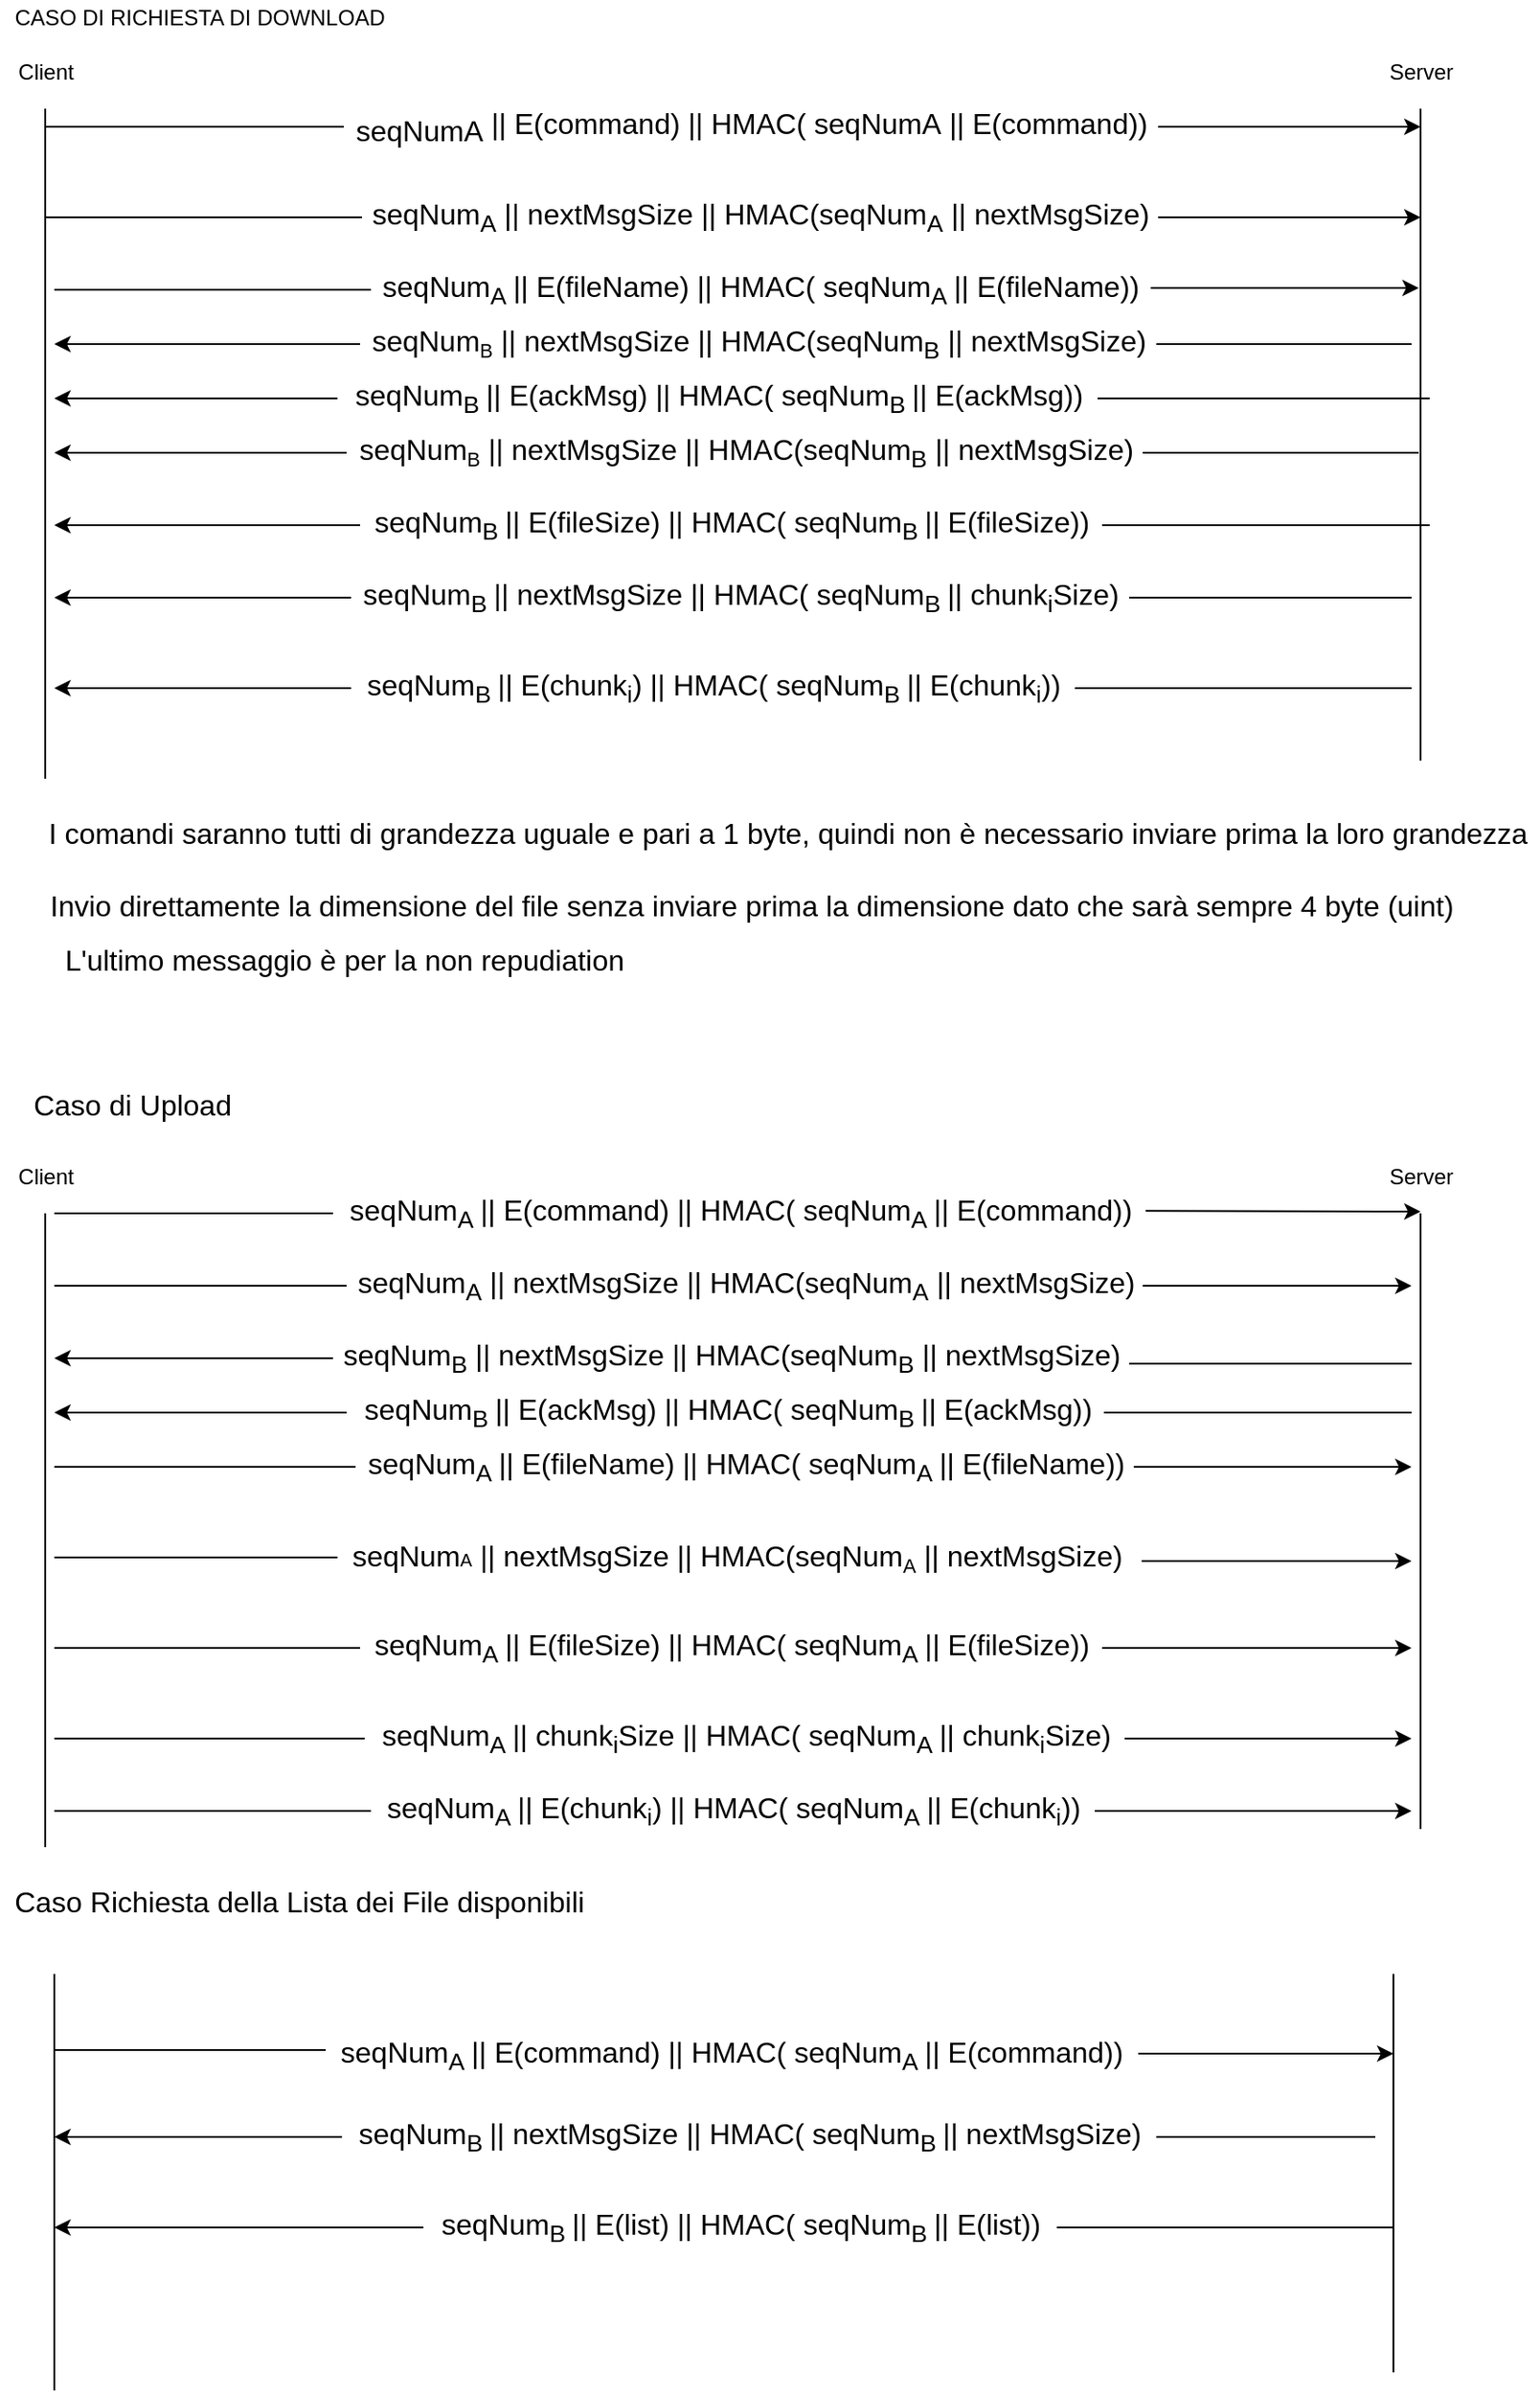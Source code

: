 <mxfile version="13.7.1" type="device"><diagram id="Vwb2-a78UGoPll3EQ6Tj" name="Page-1"><mxGraphModel dx="946" dy="565" grid="1" gridSize="10" guides="1" tooltips="1" connect="1" arrows="1" fold="1" page="1" pageScale="1" pageWidth="827" pageHeight="1169" math="0" shadow="0"><root><mxCell id="0"/><mxCell id="1" parent="0"/><mxCell id="bOjy5GTZy2bxLIjs2Rds-1" value="" style="endArrow=none;html=1;" parent="1" edge="1"><mxGeometry width="50" height="50" relative="1" as="geometry"><mxPoint x="55" y="460" as="sourcePoint"/><mxPoint x="55" y="90" as="targetPoint"/></mxGeometry></mxCell><mxCell id="bOjy5GTZy2bxLIjs2Rds-2" value="" style="endArrow=none;html=1;" parent="1" edge="1"><mxGeometry width="50" height="50" relative="1" as="geometry"><mxPoint x="815" y="450" as="sourcePoint"/><mxPoint x="815" y="90" as="targetPoint"/></mxGeometry></mxCell><mxCell id="bOjy5GTZy2bxLIjs2Rds-3" value="Client" style="text;html=1;align=center;verticalAlign=middle;resizable=0;points=[];autosize=1;" parent="1" vertex="1"><mxGeometry x="30" y="60" width="50" height="20" as="geometry"/></mxCell><mxCell id="bOjy5GTZy2bxLIjs2Rds-4" value="Server" style="text;html=1;align=center;verticalAlign=middle;resizable=0;points=[];autosize=1;" parent="1" vertex="1"><mxGeometry x="790" y="60" width="50" height="20" as="geometry"/></mxCell><mxCell id="bOjy5GTZy2bxLIjs2Rds-5" value="" style="endArrow=classic;html=1;" parent="1" source="bOjy5GTZy2bxLIjs2Rds-6" edge="1"><mxGeometry width="50" height="50" relative="1" as="geometry"><mxPoint x="55" y="150" as="sourcePoint"/><mxPoint x="815" y="100" as="targetPoint"/></mxGeometry></mxCell><mxCell id="bOjy5GTZy2bxLIjs2Rds-7" value="I comandi saranno tutti di grandezza uguale e pari a 1 byte, quindi non è necessario inviare prima la loro grandezza" style="text;html=1;align=center;verticalAlign=middle;resizable=0;points=[];autosize=1;fontSize=16;" parent="1" vertex="1"><mxGeometry x="50" y="480" width="830" height="20" as="geometry"/></mxCell><mxCell id="bOjy5GTZy2bxLIjs2Rds-10" value="CASO DI RICHIESTA DI DOWNLOAD" style="text;html=1;align=center;verticalAlign=middle;resizable=0;points=[];autosize=1;" parent="1" vertex="1"><mxGeometry x="30" y="30" width="220" height="20" as="geometry"/></mxCell><mxCell id="bOjy5GTZy2bxLIjs2Rds-14" value="" style="endArrow=classic;html=1;" parent="1" source="XQBQ6-OrUa02S3EuK8sc-4" edge="1"><mxGeometry width="50" height="50" relative="1" as="geometry"><mxPoint x="810" y="280" as="sourcePoint"/><mxPoint x="60" y="320" as="targetPoint"/></mxGeometry></mxCell><mxCell id="bOjy5GTZy2bxLIjs2Rds-16" value="Invio direttamente la dimensione del file senza inviare prima la dimensione dato che sarà sempre 4 byte (uint)" style="text;html=1;align=center;verticalAlign=middle;resizable=0;points=[];autosize=1;fontSize=16;" parent="1" vertex="1"><mxGeometry x="50" y="520" width="790" height="20" as="geometry"/></mxCell><mxCell id="bOjy5GTZy2bxLIjs2Rds-17" value="" style="endArrow=none;html=1;endFill=0;startArrow=none;startFill=0;" parent="1" source="XQBQ6-OrUa02S3EuK8sc-6" edge="1"><mxGeometry width="50" height="50" relative="1" as="geometry"><mxPoint x="60" y="350" as="sourcePoint"/><mxPoint x="810" y="360" as="targetPoint"/></mxGeometry></mxCell><mxCell id="bOjy5GTZy2bxLIjs2Rds-20" value="" style="endArrow=classic;html=1;" parent="1" source="XQBQ6-OrUa02S3EuK8sc-9" edge="1"><mxGeometry width="50" height="50" relative="1" as="geometry"><mxPoint x="810" y="410" as="sourcePoint"/><mxPoint x="60" y="410" as="targetPoint"/></mxGeometry></mxCell><mxCell id="bOjy5GTZy2bxLIjs2Rds-24" value="L'ultimo messaggio è per la non repudiation" style="text;html=1;align=center;verticalAlign=middle;resizable=0;points=[];autosize=1;fontSize=16;" parent="1" vertex="1"><mxGeometry x="60" y="550" width="320" height="20" as="geometry"/></mxCell><mxCell id="bOjy5GTZy2bxLIjs2Rds-26" value="Caso di Upload&amp;nbsp;" style="text;html=1;align=center;verticalAlign=middle;resizable=0;points=[];autosize=1;fontSize=16;" parent="1" vertex="1"><mxGeometry x="40" y="630" width="130" height="20" as="geometry"/></mxCell><mxCell id="bOjy5GTZy2bxLIjs2Rds-27" value="" style="endArrow=none;html=1;" parent="1" edge="1"><mxGeometry width="50" height="50" relative="1" as="geometry"><mxPoint x="55" y="1050" as="sourcePoint"/><mxPoint x="55" y="700" as="targetPoint"/></mxGeometry></mxCell><mxCell id="bOjy5GTZy2bxLIjs2Rds-28" value="" style="endArrow=none;html=1;" parent="1" edge="1"><mxGeometry width="50" height="50" relative="1" as="geometry"><mxPoint x="815" y="1040" as="sourcePoint"/><mxPoint x="815" y="700" as="targetPoint"/></mxGeometry></mxCell><mxCell id="bOjy5GTZy2bxLIjs2Rds-29" value="Client" style="text;html=1;align=center;verticalAlign=middle;resizable=0;points=[];autosize=1;" parent="1" vertex="1"><mxGeometry x="30" y="670" width="50" height="20" as="geometry"/></mxCell><mxCell id="bOjy5GTZy2bxLIjs2Rds-30" value="Server" style="text;html=1;align=center;verticalAlign=middle;resizable=0;points=[];autosize=1;" parent="1" vertex="1"><mxGeometry x="790" y="670" width="50" height="20" as="geometry"/></mxCell><mxCell id="bOjy5GTZy2bxLIjs2Rds-31" value="" style="endArrow=classic;html=1;exitX=0.998;exitY=0.433;exitDx=0;exitDy=0;exitPerimeter=0;" parent="1" source="XQBQ6-OrUa02S3EuK8sc-11" edge="1"><mxGeometry width="50" height="50" relative="1" as="geometry"><mxPoint x="55" y="720" as="sourcePoint"/><mxPoint x="815" y="699" as="targetPoint"/></mxGeometry></mxCell><mxCell id="bOjy5GTZy2bxLIjs2Rds-33" value="" style="endArrow=classic;html=1;" parent="1" source="XQBQ6-OrUa02S3EuK8sc-13" edge="1"><mxGeometry width="50" height="50" relative="1" as="geometry"><mxPoint x="60" y="770" as="sourcePoint"/><mxPoint x="810" y="840" as="targetPoint"/></mxGeometry></mxCell><mxCell id="bOjy5GTZy2bxLIjs2Rds-37" value="" style="endArrow=classic;html=1;endFill=1;startArrow=none;startFill=0;" parent="1" source="XQBQ6-OrUa02S3EuK8sc-17" edge="1"><mxGeometry width="50" height="50" relative="1" as="geometry"><mxPoint x="60" y="920" as="sourcePoint"/><mxPoint x="810" y="990" as="targetPoint"/></mxGeometry></mxCell><mxCell id="bOjy5GTZy2bxLIjs2Rds-41" value="" style="endArrow=classic;html=1;fontSize=16;" parent="1" source="XQBQ6-OrUa02S3EuK8sc-19" edge="1"><mxGeometry width="50" height="50" relative="1" as="geometry"><mxPoint x="50" y="970" as="sourcePoint"/><mxPoint x="810" y="1030" as="targetPoint"/></mxGeometry></mxCell><mxCell id="bOjy5GTZy2bxLIjs2Rds-42" value="" style="endArrow=classic;html=1;fontSize=16;" parent="1" source="XQBQ6-OrUa02S3EuK8sc-15" edge="1"><mxGeometry width="50" height="50" relative="1" as="geometry"><mxPoint x="60" y="860" as="sourcePoint"/><mxPoint x="810" y="940" as="targetPoint"/></mxGeometry></mxCell><mxCell id="bOjy5GTZy2bxLIjs2Rds-43" value="Caso Richiesta della Lista dei File disponibili" style="text;html=1;align=center;verticalAlign=middle;resizable=0;points=[];autosize=1;fontSize=16;" parent="1" vertex="1"><mxGeometry x="30" y="1070" width="330" height="20" as="geometry"/></mxCell><mxCell id="bOjy5GTZy2bxLIjs2Rds-44" value="" style="endArrow=none;html=1;fontSize=16;" parent="1" edge="1"><mxGeometry width="50" height="50" relative="1" as="geometry"><mxPoint x="60" y="1350" as="sourcePoint"/><mxPoint x="60" y="1120" as="targetPoint"/></mxGeometry></mxCell><mxCell id="bOjy5GTZy2bxLIjs2Rds-45" value="" style="endArrow=none;html=1;fontSize=16;" parent="1" edge="1"><mxGeometry width="50" height="50" relative="1" as="geometry"><mxPoint x="800" y="1340" as="sourcePoint"/><mxPoint x="800" y="1120" as="targetPoint"/></mxGeometry></mxCell><mxCell id="bOjy5GTZy2bxLIjs2Rds-48" value="" style="endArrow=classic;html=1;fontSize=16;exitX=1;exitY=0.45;exitDx=0;exitDy=0;exitPerimeter=0;" parent="1" source="XQBQ6-OrUa02S3EuK8sc-21" edge="1"><mxGeometry width="50" height="50" relative="1" as="geometry"><mxPoint x="60" y="1160" as="sourcePoint"/><mxPoint x="800" y="1164" as="targetPoint"/></mxGeometry></mxCell><mxCell id="bOjy5GTZy2bxLIjs2Rds-51" value="" style="endArrow=classic;html=1;fontSize=16;" parent="1" source="XQBQ6-OrUa02S3EuK8sc-23" edge="1"><mxGeometry width="50" height="50" relative="1" as="geometry"><mxPoint x="790" y="1210" as="sourcePoint"/><mxPoint x="60" y="1210" as="targetPoint"/></mxGeometry></mxCell><mxCell id="bOjy5GTZy2bxLIjs2Rds-52" value="" style="endArrow=classic;html=1;fontSize=16;" parent="1" source="XQBQ6-OrUa02S3EuK8sc-25" edge="1"><mxGeometry width="50" height="50" relative="1" as="geometry"><mxPoint x="800" y="1260" as="sourcePoint"/><mxPoint x="60" y="1260" as="targetPoint"/></mxGeometry></mxCell><mxCell id="bOjy5GTZy2bxLIjs2Rds-6" value="&lt;font style=&quot;font-size: 16px&quot;&gt;&lt;sub&gt;&lt;font style=&quot;font-size: 16px&quot;&gt;seqNum&lt;/font&gt;&lt;font style=&quot;font-size: 16px&quot;&gt;A&lt;/font&gt;&lt;font style=&quot;font-size: 16px&quot;&gt;&amp;nbsp;&lt;/font&gt;&lt;/sub&gt;&lt;font style=&quot;font-size: 16px&quot;&gt;|| E(command) ||&amp;nbsp;&lt;/font&gt;&lt;font style=&quot;font-size: 16px&quot;&gt;&lt;font style=&quot;font-size: 16px&quot;&gt;HMAC(&amp;nbsp;&lt;/font&gt;&lt;span style=&quot;font-size: medium&quot;&gt;seqNum&lt;/span&gt;&lt;font style=&quot;font-size: 16px&quot;&gt;A&lt;/font&gt;&lt;sub style=&quot;font-size: 16px&quot;&gt;&amp;nbsp;&lt;/sub&gt;&lt;font style=&quot;font-size: 16px&quot;&gt;|| E(command))&lt;/font&gt;&lt;/font&gt;&lt;/font&gt;" style="text;html=1;align=center;verticalAlign=middle;resizable=0;points=[];autosize=1;" parent="1" vertex="1"><mxGeometry x="220" y="90" width="450" height="20" as="geometry"/></mxCell><mxCell id="XQBQ6-OrUa02S3EuK8sc-3" value="" style="endArrow=none;html=1;endFill=0;" parent="1" target="bOjy5GTZy2bxLIjs2Rds-6" edge="1"><mxGeometry width="50" height="50" relative="1" as="geometry"><mxPoint x="55" y="100" as="sourcePoint"/><mxPoint x="815" y="150" as="targetPoint"/></mxGeometry></mxCell><mxCell id="XQBQ6-OrUa02S3EuK8sc-4" value="&lt;font style=&quot;font-size: 16px&quot;&gt;seqNum&lt;sub&gt;B&amp;nbsp;&lt;/sub&gt;|| E(fileSize) ||&amp;nbsp;HMAC(&amp;nbsp;seqNum&lt;sub&gt;B&amp;nbsp;&lt;/sub&gt;|| E(fileSize))&lt;/font&gt;" style="text;html=1;align=center;verticalAlign=middle;resizable=0;points=[];autosize=1;" parent="1" vertex="1"><mxGeometry x="229" y="310" width="410" height="20" as="geometry"/></mxCell><mxCell id="XQBQ6-OrUa02S3EuK8sc-5" value="" style="endArrow=none;html=1;endFill=0;" parent="1" target="XQBQ6-OrUa02S3EuK8sc-4" edge="1"><mxGeometry width="50" height="50" relative="1" as="geometry"><mxPoint x="820" y="320" as="sourcePoint"/><mxPoint x="60" y="280" as="targetPoint"/></mxGeometry></mxCell><mxCell id="XQBQ6-OrUa02S3EuK8sc-6" value="&lt;font style=&quot;font-size: 16px&quot;&gt;&lt;span style=&quot;font-size: medium&quot;&gt;seqNum&lt;sub&gt;B&lt;/sub&gt;&lt;/span&gt;&lt;sub&gt;&amp;nbsp;&lt;/sub&gt;|| nextMsgSize&amp;nbsp;||&amp;nbsp;HMAC(&amp;nbsp;&lt;span style=&quot;font-size: medium&quot;&gt;seqNum&lt;sub&gt;B&lt;/sub&gt;&lt;/span&gt;&lt;sub&gt;&amp;nbsp;&lt;/sub&gt;||&amp;nbsp;chunk&lt;sub&gt;i&lt;/sub&gt;Size)&lt;/font&gt;" style="text;html=1;align=center;verticalAlign=middle;resizable=0;points=[];autosize=1;" parent="1" vertex="1"><mxGeometry x="224" y="350" width="430" height="20" as="geometry"/></mxCell><mxCell id="XQBQ6-OrUa02S3EuK8sc-7" value="" style="endArrow=none;html=1;endFill=0;startArrow=classic;startFill=1;" parent="1" target="XQBQ6-OrUa02S3EuK8sc-6" edge="1"><mxGeometry width="50" height="50" relative="1" as="geometry"><mxPoint x="60" y="360" as="sourcePoint"/><mxPoint x="810" y="350" as="targetPoint"/></mxGeometry></mxCell><mxCell id="XQBQ6-OrUa02S3EuK8sc-9" value="&lt;font style=&quot;font-size: 16px&quot;&gt;seqNum&lt;sub&gt;B&amp;nbsp;&lt;/sub&gt;|| E(chunk&lt;sub&gt;i&lt;/sub&gt;)&amp;nbsp;||&amp;nbsp;HMAC(&amp;nbsp;seqNum&lt;sub&gt;B&amp;nbsp;&lt;/sub&gt;|| E(chunk&lt;sub&gt;i&lt;/sub&gt;))&lt;/font&gt;" style="text;html=1;align=center;verticalAlign=middle;resizable=0;points=[];autosize=1;" parent="1" vertex="1"><mxGeometry x="224" y="400" width="400" height="20" as="geometry"/></mxCell><mxCell id="XQBQ6-OrUa02S3EuK8sc-10" value="" style="endArrow=none;html=1;endFill=0;" parent="1" target="XQBQ6-OrUa02S3EuK8sc-9" edge="1"><mxGeometry width="50" height="50" relative="1" as="geometry"><mxPoint x="810" y="410" as="sourcePoint"/><mxPoint x="50" y="410" as="targetPoint"/></mxGeometry></mxCell><mxCell id="XQBQ6-OrUa02S3EuK8sc-11" value="&lt;font style=&quot;font-size: 16px&quot;&gt;seqNum&lt;span style=&quot;font-size: 16px&quot;&gt;&lt;sub&gt;A&lt;/sub&gt;&lt;/span&gt;&lt;sub&gt;&amp;nbsp;&lt;/sub&gt;|| E(command) ||&amp;nbsp;HMAC(&amp;nbsp;seqNum&lt;sub&gt;A&lt;/sub&gt;&lt;sub&gt;&amp;nbsp;&lt;/sub&gt;|| E(command))&lt;/font&gt;" style="text;html=1;align=center;verticalAlign=middle;resizable=0;points=[];autosize=1;" parent="1" vertex="1"><mxGeometry x="214" y="690" width="450" height="20" as="geometry"/></mxCell><mxCell id="XQBQ6-OrUa02S3EuK8sc-12" value="" style="endArrow=none;html=1;endFill=0;" parent="1" target="XQBQ6-OrUa02S3EuK8sc-11" edge="1"><mxGeometry width="50" height="50" relative="1" as="geometry"><mxPoint x="60" y="700" as="sourcePoint"/><mxPoint x="214" y="710" as="targetPoint"/></mxGeometry></mxCell><mxCell id="XQBQ6-OrUa02S3EuK8sc-13" value="&lt;font style=&quot;font-size: 16px&quot;&gt;&lt;span style=&quot;font-size: medium&quot;&gt;seqNum&lt;sub&gt;A&lt;/sub&gt;&lt;/span&gt;&lt;sub&gt;&amp;nbsp;&lt;/sub&gt;|| E(fileName) ||&amp;nbsp;HMAC(&amp;nbsp;&lt;span style=&quot;font-size: medium&quot;&gt;seqNum&lt;sub&gt;A&lt;/sub&gt;&lt;/span&gt;&lt;sub&gt;&amp;nbsp;&lt;/sub&gt;|| E(fileName))&lt;/font&gt;" style="text;html=1;align=center;verticalAlign=middle;resizable=0;points=[];autosize=1;" parent="1" vertex="1"><mxGeometry x="226.5" y="830" width="430" height="20" as="geometry"/></mxCell><mxCell id="XQBQ6-OrUa02S3EuK8sc-14" value="" style="endArrow=none;html=1;endFill=0;" parent="1" target="XQBQ6-OrUa02S3EuK8sc-13" edge="1"><mxGeometry width="50" height="50" relative="1" as="geometry"><mxPoint x="60" y="840" as="sourcePoint"/><mxPoint x="810" y="770" as="targetPoint"/></mxGeometry></mxCell><mxCell id="XQBQ6-OrUa02S3EuK8sc-15" value="&lt;font style=&quot;font-size: 16px&quot;&gt;seqNum&lt;sub&gt;A&lt;/sub&gt;&lt;sub&gt;&amp;nbsp;&lt;/sub&gt;|| E(fileSize) ||&amp;nbsp;HMAC(&amp;nbsp;seqNum&lt;sub&gt;A&lt;/sub&gt;&lt;sub&gt;&amp;nbsp;&lt;/sub&gt;|| E(fileSize))&lt;/font&gt;" style="text;html=1;align=center;verticalAlign=middle;resizable=0;points=[];autosize=1;" parent="1" vertex="1"><mxGeometry x="229" y="930" width="410" height="20" as="geometry"/></mxCell><mxCell id="XQBQ6-OrUa02S3EuK8sc-16" value="" style="endArrow=none;html=1;fontSize=16;endFill=0;" parent="1" target="XQBQ6-OrUa02S3EuK8sc-15" edge="1"><mxGeometry width="50" height="50" relative="1" as="geometry"><mxPoint x="60" y="940" as="sourcePoint"/><mxPoint x="810" y="860" as="targetPoint"/></mxGeometry></mxCell><mxCell id="XQBQ6-OrUa02S3EuK8sc-17" value="&lt;font style=&quot;font-size: 16px&quot;&gt;&lt;span style=&quot;font-size: medium&quot;&gt;seqNum&lt;/span&gt;&lt;sub&gt;A&lt;/sub&gt;&lt;sub&gt;&amp;nbsp;&lt;/sub&gt;|| chunk&lt;sub&gt;i&lt;/sub&gt;Size ||&amp;nbsp;HMAC(&amp;nbsp;&lt;span style=&quot;font-size: medium&quot;&gt;seqNum&lt;/span&gt;&lt;sub&gt;A&lt;/sub&gt;&lt;sub&gt;&amp;nbsp;&lt;/sub&gt;||&amp;nbsp;chunk&lt;sub&gt;i&lt;/sub&gt;Size)&lt;/font&gt;" style="text;html=1;align=center;verticalAlign=middle;resizable=0;points=[];autosize=1;" parent="1" vertex="1"><mxGeometry x="231.5" y="980" width="420" height="20" as="geometry"/></mxCell><mxCell id="XQBQ6-OrUa02S3EuK8sc-18" value="" style="endArrow=none;html=1;endFill=0;startArrow=none;startFill=0;" parent="1" target="XQBQ6-OrUa02S3EuK8sc-17" edge="1"><mxGeometry width="50" height="50" relative="1" as="geometry"><mxPoint x="60" y="990" as="sourcePoint"/><mxPoint x="810" y="920" as="targetPoint"/></mxGeometry></mxCell><mxCell id="XQBQ6-OrUa02S3EuK8sc-19" value="&lt;font style=&quot;font-size: 16px&quot;&gt;seqNum&lt;sub&gt;A&lt;/sub&gt;&lt;sub&gt;&amp;nbsp;&lt;/sub&gt;|| E(chunk&lt;sub&gt;i&lt;/sub&gt;)&amp;nbsp;||&amp;nbsp;HMAC(&amp;nbsp;seqNum&lt;sub&gt;A&lt;/sub&gt;&lt;sub&gt;&amp;nbsp;&lt;/sub&gt;|| E(chunk&lt;sub&gt;i&lt;/sub&gt;))&lt;/font&gt;" style="text;html=1;align=center;verticalAlign=middle;resizable=0;points=[];autosize=1;" parent="1" vertex="1"><mxGeometry x="235" y="1020" width="400" height="20" as="geometry"/></mxCell><mxCell id="XQBQ6-OrUa02S3EuK8sc-20" value="" style="endArrow=none;html=1;fontSize=16;endFill=0;" parent="1" target="XQBQ6-OrUa02S3EuK8sc-19" edge="1"><mxGeometry width="50" height="50" relative="1" as="geometry"><mxPoint x="60" y="1030" as="sourcePoint"/><mxPoint x="810" y="970" as="targetPoint"/></mxGeometry></mxCell><mxCell id="XQBQ6-OrUa02S3EuK8sc-21" value="&lt;font style=&quot;font-size: 16px&quot;&gt;seqNum&lt;span style=&quot;font-size: 16px&quot;&gt;&lt;sub&gt;A&lt;/sub&gt;&lt;/span&gt;&lt;sub&gt;&amp;nbsp;&lt;/sub&gt;|| E(command) ||&amp;nbsp;HMAC(&amp;nbsp;seqNum&lt;sub&gt;A&lt;/sub&gt;&lt;sub&gt;&amp;nbsp;&lt;/sub&gt;|| E(command))&lt;/font&gt;" style="text;html=1;align=center;verticalAlign=middle;resizable=0;points=[];autosize=1;" parent="1" vertex="1"><mxGeometry x="209" y="1155" width="450" height="20" as="geometry"/></mxCell><mxCell id="XQBQ6-OrUa02S3EuK8sc-22" value="" style="endArrow=none;html=1;fontSize=16;endFill=0;" parent="1" edge="1"><mxGeometry width="50" height="50" relative="1" as="geometry"><mxPoint x="60" y="1162" as="sourcePoint"/><mxPoint x="210" y="1162" as="targetPoint"/></mxGeometry></mxCell><mxCell id="XQBQ6-OrUa02S3EuK8sc-23" value="&lt;font style=&quot;font-size: 16px&quot;&gt;seqNum&lt;sub&gt;B&amp;nbsp;&lt;/sub&gt;|| nextMsgSize ||&amp;nbsp;HMAC(&amp;nbsp;seqNum&lt;sub&gt;B&amp;nbsp;&lt;/sub&gt;|| nextMsgSize)&lt;/font&gt;" style="text;html=1;align=center;verticalAlign=middle;resizable=0;points=[];autosize=1;" parent="1" vertex="1"><mxGeometry x="219" y="1200" width="450" height="20" as="geometry"/></mxCell><mxCell id="XQBQ6-OrUa02S3EuK8sc-24" value="" style="endArrow=none;html=1;fontSize=16;endFill=0;" parent="1" target="XQBQ6-OrUa02S3EuK8sc-23" edge="1"><mxGeometry width="50" height="50" relative="1" as="geometry"><mxPoint x="790" y="1210" as="sourcePoint"/><mxPoint x="60" y="1210" as="targetPoint"/></mxGeometry></mxCell><mxCell id="XQBQ6-OrUa02S3EuK8sc-25" value="&lt;font style=&quot;font-size: 16px&quot;&gt;seqNum&lt;sub&gt;B&amp;nbsp;&lt;/sub&gt;|| E(list) ||&amp;nbsp;HMAC(&amp;nbsp;seqNum&lt;sub&gt;B&amp;nbsp;&lt;/sub&gt;|| E(list))&lt;/font&gt;" style="text;html=1;align=center;verticalAlign=middle;resizable=0;points=[];autosize=1;" parent="1" vertex="1"><mxGeometry x="264" y="1250" width="350" height="20" as="geometry"/></mxCell><mxCell id="XQBQ6-OrUa02S3EuK8sc-26" value="" style="endArrow=none;html=1;fontSize=16;strokeWidth=1;endFill=0;" parent="1" target="XQBQ6-OrUa02S3EuK8sc-25" edge="1"><mxGeometry width="50" height="50" relative="1" as="geometry"><mxPoint x="800" y="1260" as="sourcePoint"/><mxPoint x="60" y="1260" as="targetPoint"/></mxGeometry></mxCell><mxCell id="-BeE20WJSijM5-Gc5LVf-2" value="" style="endArrow=classic;html=1;" parent="1" source="-BeE20WJSijM5-Gc5LVf-1" edge="1"><mxGeometry width="50" height="50" relative="1" as="geometry"><mxPoint x="55" y="140" as="sourcePoint"/><mxPoint x="815" y="150" as="targetPoint"/></mxGeometry></mxCell><mxCell id="-BeE20WJSijM5-Gc5LVf-1" value="&lt;font style=&quot;font-size: 16px&quot;&gt;&lt;font style=&quot;font-size: 16px&quot;&gt;seqNum&lt;sub&gt;A&lt;/sub&gt;&amp;nbsp;|| nextMsgSize || HMAC(seqNum&lt;sub&gt;A&lt;/sub&gt;&amp;nbsp;|| nextMsgSize&lt;/font&gt;&lt;font style=&quot;font-size: 16px&quot;&gt;)&lt;/font&gt;&lt;/font&gt;" style="text;html=1;align=center;verticalAlign=middle;resizable=0;points=[];autosize=1;" parent="1" vertex="1"><mxGeometry x="230" y="140" width="440" height="20" as="geometry"/></mxCell><mxCell id="-BeE20WJSijM5-Gc5LVf-3" value="" style="endArrow=none;html=1;endFill=0;" parent="1" target="-BeE20WJSijM5-Gc5LVf-1" edge="1"><mxGeometry width="50" height="50" relative="1" as="geometry"><mxPoint x="55" y="150" as="sourcePoint"/><mxPoint x="815" y="140" as="targetPoint"/></mxGeometry></mxCell><mxCell id="-BeE20WJSijM5-Gc5LVf-5" value="" style="endArrow=classic;html=1;endFill=1;exitX=1.002;exitY=0.45;exitDx=0;exitDy=0;exitPerimeter=0;" parent="1" source="XQBQ6-OrUa02S3EuK8sc-1" edge="1"><mxGeometry width="50" height="50" relative="1" as="geometry"><mxPoint x="64" y="180" as="sourcePoint"/><mxPoint x="814" y="189" as="targetPoint"/></mxGeometry></mxCell><mxCell id="XQBQ6-OrUa02S3EuK8sc-1" value="&lt;font style=&quot;font-size: 16px&quot;&gt;&lt;span style=&quot;font-size: medium&quot;&gt;seqNum&lt;sub&gt;A&lt;/sub&gt;&lt;/span&gt;&lt;sub&gt;&amp;nbsp;&lt;/sub&gt;|| E(fileName) ||&amp;nbsp;HMAC(&amp;nbsp;&lt;span style=&quot;font-size: medium&quot;&gt;seqNum&lt;sub&gt;A&lt;/sub&gt;&lt;/span&gt;&lt;sub&gt;&amp;nbsp;&lt;/sub&gt;|| E(fileName))&lt;/font&gt;" style="text;html=1;align=center;verticalAlign=middle;resizable=0;points=[];autosize=1;" parent="1" vertex="1"><mxGeometry x="235" y="180" width="430" height="20" as="geometry"/></mxCell><mxCell id="-BeE20WJSijM5-Gc5LVf-6" value="" style="endArrow=none;html=1;" parent="1" target="XQBQ6-OrUa02S3EuK8sc-1" edge="1"><mxGeometry width="50" height="50" relative="1" as="geometry"><mxPoint x="60" y="190" as="sourcePoint"/><mxPoint x="814" y="180" as="targetPoint"/><Array as="points"><mxPoint x="150" y="190"/></Array></mxGeometry></mxCell><mxCell id="-BeE20WJSijM5-Gc5LVf-12" value="" style="endArrow=classic;html=1;" parent="1" source="-BeE20WJSijM5-Gc5LVf-11" edge="1"><mxGeometry width="50" height="50" relative="1" as="geometry"><mxPoint x="50" y="760" as="sourcePoint"/><mxPoint x="810" y="740" as="targetPoint"/></mxGeometry></mxCell><mxCell id="-BeE20WJSijM5-Gc5LVf-11" value="&lt;font style=&quot;font-size: 16px&quot;&gt;&lt;font style=&quot;font-size: 16px&quot;&gt;seqNum&lt;sub&gt;A&lt;/sub&gt;&amp;nbsp;|| nextMsgSize || HMAC(seqNum&lt;sub&gt;A&lt;/sub&gt;&amp;nbsp;|| nextMsgSize&lt;/font&gt;&lt;font style=&quot;font-size: 16px&quot;&gt;)&lt;/font&gt;&lt;/font&gt;" style="text;html=1;align=center;verticalAlign=middle;resizable=0;points=[];autosize=1;" parent="1" vertex="1"><mxGeometry x="221.5" y="730" width="440" height="20" as="geometry"/></mxCell><mxCell id="-BeE20WJSijM5-Gc5LVf-13" value="" style="endArrow=none;html=1;endFill=0;" parent="1" target="-BeE20WJSijM5-Gc5LVf-11" edge="1"><mxGeometry width="50" height="50" relative="1" as="geometry"><mxPoint x="60" y="740" as="sourcePoint"/><mxPoint x="810" y="760" as="targetPoint"/></mxGeometry></mxCell><mxCell id="-BeE20WJSijM5-Gc5LVf-21" value="" style="endArrow=classic;html=1;strokeWidth=1;" parent="1" source="-BeE20WJSijM5-Gc5LVf-20" edge="1"><mxGeometry width="50" height="50" relative="1" as="geometry"><mxPoint x="814" y="250" as="sourcePoint"/><mxPoint x="60" y="280" as="targetPoint"/></mxGeometry></mxCell><mxCell id="-BeE20WJSijM5-Gc5LVf-20" value="&lt;font&gt;&lt;font style=&quot;font-size: 16px&quot;&gt;seqNum&lt;/font&gt;&lt;font&gt;&lt;font size=&quot;2&quot;&gt;&lt;sub&gt;B&lt;/sub&gt;&lt;/font&gt;&lt;font size=&quot;3&quot;&gt;&amp;nbsp;|| nextMsgSize || HMAC(seqNum&lt;/font&gt;&lt;span style=&quot;font-size: 16px&quot;&gt;&lt;sub&gt;B&lt;/sub&gt;&lt;/span&gt;&lt;font size=&quot;3&quot;&gt;&amp;nbsp;|| nextMsgSize&lt;/font&gt;&lt;/font&gt;&lt;font style=&quot;font-size: 16px&quot;&gt;)&lt;/font&gt;&lt;/font&gt;" style="text;html=1;align=center;verticalAlign=middle;resizable=0;points=[];autosize=1;" parent="1" vertex="1"><mxGeometry x="221.5" y="270" width="440" height="20" as="geometry"/></mxCell><mxCell id="-BeE20WJSijM5-Gc5LVf-22" value="" style="endArrow=none;html=1;strokeWidth=1;endFill=0;" parent="1" target="-BeE20WJSijM5-Gc5LVf-20" edge="1"><mxGeometry width="50" height="50" relative="1" as="geometry"><mxPoint x="814" y="280" as="sourcePoint"/><mxPoint x="64" y="250" as="targetPoint"/></mxGeometry></mxCell><mxCell id="Y0WlELYjoJgJlOfaRBiu-4" value="" style="endArrow=classic;html=1;" edge="1" parent="1" source="Y0WlELYjoJgJlOfaRBiu-3"><mxGeometry width="50" height="50" relative="1" as="geometry"><mxPoint x="810" y="220" as="sourcePoint"/><mxPoint x="60" y="220" as="targetPoint"/></mxGeometry></mxCell><mxCell id="Y0WlELYjoJgJlOfaRBiu-3" value="&lt;font&gt;&lt;font style=&quot;font-size: 16px&quot;&gt;seqNum&lt;/font&gt;&lt;font&gt;&lt;font size=&quot;2&quot;&gt;&lt;sub&gt;B&lt;/sub&gt;&lt;/font&gt;&lt;font size=&quot;3&quot;&gt;&amp;nbsp;|| nextMsgSize || HMAC(seqNum&lt;/font&gt;&lt;span style=&quot;font-size: 16px&quot;&gt;&lt;sub&gt;B&lt;/sub&gt;&lt;/span&gt;&lt;font size=&quot;3&quot;&gt;&amp;nbsp;|| nextMsgSize&lt;/font&gt;&lt;/font&gt;&lt;font style=&quot;font-size: 16px&quot;&gt;)&lt;/font&gt;&lt;/font&gt;" style="text;html=1;align=center;verticalAlign=middle;resizable=0;points=[];autosize=1;" vertex="1" parent="1"><mxGeometry x="229" y="210" width="440" height="20" as="geometry"/></mxCell><mxCell id="Y0WlELYjoJgJlOfaRBiu-5" value="" style="endArrow=none;html=1;endFill=0;" edge="1" parent="1" target="Y0WlELYjoJgJlOfaRBiu-3"><mxGeometry width="50" height="50" relative="1" as="geometry"><mxPoint x="810" y="220" as="sourcePoint"/><mxPoint x="50" y="220" as="targetPoint"/></mxGeometry></mxCell><mxCell id="Y0WlELYjoJgJlOfaRBiu-6" value="" style="endArrow=classic;html=1;" edge="1" parent="1" source="Y0WlELYjoJgJlOfaRBiu-2"><mxGeometry width="50" height="50" relative="1" as="geometry"><mxPoint x="820" y="250" as="sourcePoint"/><mxPoint x="60" y="250" as="targetPoint"/></mxGeometry></mxCell><mxCell id="Y0WlELYjoJgJlOfaRBiu-2" value="&lt;font style=&quot;font-size: 16px&quot;&gt;seqNum&lt;sub&gt;B&amp;nbsp;&lt;/sub&gt;|| E(ackMsg) ||&amp;nbsp;HMAC(&amp;nbsp;seqNum&lt;sub&gt;B&amp;nbsp;&lt;/sub&gt;|| E(ackMsg))&lt;/font&gt;" style="text;html=1;align=center;verticalAlign=middle;resizable=0;points=[];autosize=1;" vertex="1" parent="1"><mxGeometry x="216.5" y="240" width="420" height="20" as="geometry"/></mxCell><mxCell id="Y0WlELYjoJgJlOfaRBiu-7" value="" style="endArrow=none;html=1;endFill=0;" edge="1" parent="1" target="Y0WlELYjoJgJlOfaRBiu-2"><mxGeometry width="50" height="50" relative="1" as="geometry"><mxPoint x="820" y="250" as="sourcePoint"/><mxPoint x="60" y="250" as="targetPoint"/></mxGeometry></mxCell><mxCell id="Y0WlELYjoJgJlOfaRBiu-10" value="&lt;font&gt;&lt;font style=&quot;font-size: 16px&quot;&gt;seqNum&lt;/font&gt;&lt;font size=&quot;1&quot;&gt;A&lt;/font&gt;&lt;font&gt;&lt;font size=&quot;3&quot;&gt;&amp;nbsp;|| nextMsgSize || HMAC(seqNum&lt;/font&gt;&lt;font size=&quot;2&quot;&gt;&lt;sub&gt;A&lt;/sub&gt;&lt;/font&gt;&lt;font size=&quot;3&quot;&gt;&amp;nbsp;|| nextMsgSize&lt;/font&gt;&lt;/font&gt;&lt;font style=&quot;font-size: 16px&quot;&gt;)&lt;/font&gt;&lt;/font&gt;" style="text;html=1;align=center;verticalAlign=middle;resizable=0;points=[];autosize=1;" vertex="1" parent="1"><mxGeometry x="216.5" y="880" width="440" height="20" as="geometry"/></mxCell><mxCell id="Y0WlELYjoJgJlOfaRBiu-11" value="" style="endArrow=none;html=1;fontSize=16;endFill=0;" edge="1" parent="1" target="Y0WlELYjoJgJlOfaRBiu-10"><mxGeometry width="50" height="50" relative="1" as="geometry"><mxPoint x="60" y="890" as="sourcePoint"/><mxPoint x="230" y="870" as="targetPoint"/></mxGeometry></mxCell><mxCell id="Y0WlELYjoJgJlOfaRBiu-12" value="" style="endArrow=classic;html=1;fontSize=16;exitX=1.01;exitY=0.6;exitDx=0;exitDy=0;exitPerimeter=0;" edge="1" parent="1" source="Y0WlELYjoJgJlOfaRBiu-10"><mxGeometry width="50" height="50" relative="1" as="geometry"><mxPoint x="640" y="870" as="sourcePoint"/><mxPoint x="810" y="892" as="targetPoint"/></mxGeometry></mxCell><mxCell id="Y0WlELYjoJgJlOfaRBiu-14" value="&lt;font style=&quot;font-size: 16px&quot;&gt;&lt;font style=&quot;font-size: 16px&quot;&gt;seqNum&lt;/font&gt;&lt;font style=&quot;font-size: 16px&quot;&gt;&lt;font style=&quot;font-size: 16px&quot;&gt;&lt;sub&gt;B&lt;/sub&gt;&lt;/font&gt;&lt;font style=&quot;font-size: 16px&quot;&gt;&amp;nbsp;|| nextMsgSize || HMAC(seqNum&lt;/font&gt;&lt;span style=&quot;font-size: 16px&quot;&gt;&lt;sub&gt;B&lt;/sub&gt;&lt;/span&gt;&lt;font style=&quot;font-size: 16px&quot;&gt;&amp;nbsp;|| nextMsgSize&lt;/font&gt;&lt;/font&gt;&lt;font style=&quot;font-size: 16px&quot;&gt;)&lt;/font&gt;&lt;/font&gt;" style="text;html=1;align=center;verticalAlign=middle;resizable=0;points=[];autosize=1;" vertex="1" parent="1"><mxGeometry x="214" y="770" width="440" height="20" as="geometry"/></mxCell><mxCell id="Y0WlELYjoJgJlOfaRBiu-15" value="&lt;font style=&quot;font-size: 16px&quot;&gt;seqNum&lt;sub&gt;B&amp;nbsp;&lt;/sub&gt;|| E(ackMsg) ||&amp;nbsp;HMAC(&amp;nbsp;seqNum&lt;sub&gt;B&amp;nbsp;&lt;/sub&gt;|| E(ackMsg))&lt;/font&gt;" style="text;html=1;align=center;verticalAlign=middle;resizable=0;points=[];autosize=1;" vertex="1" parent="1"><mxGeometry x="221.5" y="800" width="420" height="20" as="geometry"/></mxCell><mxCell id="Y0WlELYjoJgJlOfaRBiu-16" value="" style="endArrow=none;html=1;endFill=0;entryX=0;entryY=0.5;entryDx=0;entryDy=0;entryPerimeter=0;startArrow=classic;startFill=1;" edge="1" parent="1" target="Y0WlELYjoJgJlOfaRBiu-14"><mxGeometry width="50" height="50" relative="1" as="geometry"><mxPoint x="60" y="780" as="sourcePoint"/><mxPoint x="236.5" y="850" as="targetPoint"/></mxGeometry></mxCell><mxCell id="Y0WlELYjoJgJlOfaRBiu-17" value="" style="endArrow=none;html=1;endFill=0;startArrow=classic;startFill=1;" edge="1" parent="1" target="Y0WlELYjoJgJlOfaRBiu-15"><mxGeometry width="50" height="50" relative="1" as="geometry"><mxPoint x="60" y="810" as="sourcePoint"/><mxPoint x="246.5" y="860" as="targetPoint"/></mxGeometry></mxCell><mxCell id="Y0WlELYjoJgJlOfaRBiu-18" value="" style="endArrow=none;html=1;endFill=0;exitX=1;exitY=0.65;exitDx=0;exitDy=0;exitPerimeter=0;" edge="1" parent="1" source="Y0WlELYjoJgJlOfaRBiu-14"><mxGeometry width="50" height="50" relative="1" as="geometry"><mxPoint x="90" y="870" as="sourcePoint"/><mxPoint x="810" y="783" as="targetPoint"/></mxGeometry></mxCell><mxCell id="Y0WlELYjoJgJlOfaRBiu-19" value="" style="endArrow=none;html=1;endFill=0;" edge="1" parent="1"><mxGeometry width="50" height="50" relative="1" as="geometry"><mxPoint x="640" y="810" as="sourcePoint"/><mxPoint x="810" y="810" as="targetPoint"/></mxGeometry></mxCell></root></mxGraphModel></diagram></mxfile>